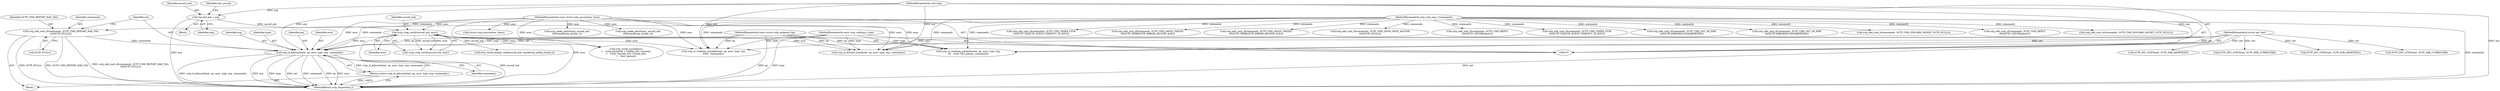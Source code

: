 digraph "0_linux_9de7922bc709eee2f609cd01d98aaedc4cf5ea74_2@pointer" {
"1000144" [label="(Call,sctp_sf_pdiscard(net, ep, asoc, type, arg, commands))"];
"1000108" [label="(MethodParameterIn,struct net *net)"];
"1000109" [label="(MethodParameterIn,const struct sctp_endpoint *ep)"];
"1000135" [label="(Call,sctp_vtag_verify(asconf_ack, asoc))"];
"1000116" [label="(Call,*asconf_ack = arg)"];
"1000112" [label="(MethodParameterIn,void *arg)"];
"1000110" [label="(MethodParameterIn,const struct sctp_association *asoc)"];
"1000111" [label="(MethodParameterIn,const sctp_subtype_t type)"];
"1000139" [label="(Call,sctp_add_cmd_sf(commands, SCTP_CMD_REPORT_BAD_TAG,\n\t\t\t\tSCTP_NULL()))"];
"1000113" [label="(MethodParameterIn,sctp_cmd_seq_t *commands)"];
"1000143" [label="(Return,return sctp_sf_pdiscard(net, ep, asoc, type, arg, commands);)"];
"1000334" [label="(Call,sctp_add_cmd_sf(commands, SCTP_CMD_SEND_NEXT_ASCONF,\n\t\t\t\t\tSCTP_NULL()))"];
"1000354" [label="(Call,sctp_add_cmd_sf(commands, SCTP_CMD_REPLY,\n\t\t\t\t\tSCTP_CHUNK(abort)))"];
"1000321" [label="(Call,sctp_add_cmd_sf(commands, SCTP_CMD_TIMER_STOP,\n\t\t\t\tSCTP_TO(SCTP_EVENT_TIMEOUT_T4_RTO)))"];
"1000141" [label="(Identifier,SCTP_CMD_REPORT_BAD_TAG)"];
"1000294" [label="(Call,sctp_add_cmd_sf(commands, SCTP_CMD_SET_SK_ERR,\n\t\t\t\tSCTP_ERROR(ECONNABORTED)))"];
"1000373" [label="(Call,SCTP_INC_STATS(net, SCTP_MIB_ABORTEDS))"];
"1000117" [label="(Identifier,asconf_ack)"];
"1000138" [label="(Block,)"];
"1000142" [label="(Call,SCTP_NULL())"];
"1000268" [label="(Call,sctp_make_abort(asoc, asconf_ack,\n\t\t\t\t\tsizeof(sctp_errhdr_t)))"];
"1000140" [label="(Identifier,commands)"];
"1000363" [label="(Call,sctp_add_cmd_sf(commands, SCTP_CMD_SET_SK_ERR,\n\t\t\t\tSCTP_ERROR(ECONNABORTED)))"];
"1000110" [label="(MethodParameterIn,const struct sctp_association *asoc)"];
"1000108" [label="(MethodParameterIn,struct net *net)"];
"1000173" [label="(Call,sctp_chunk_length_valid(asconf_ack, sizeof(sctp_addip_chunk_t)))"];
"1000118" [label="(Identifier,arg)"];
"1000136" [label="(Identifier,asconf_ack)"];
"1000359" [label="(Call,sctp_add_cmd_sf(commands, SCTP_CMD_DISCARD_PACKET, SCTP_NULL()))"];
"1000135" [label="(Call,sctp_vtag_verify(asconf_ack, asoc))"];
"1000150" [label="(Identifier,commands)"];
"1000113" [label="(MethodParameterIn,sctp_cmd_seq_t *commands)"];
"1000164" [label="(Call,sctp_sf_discard_chunk(net, ep, asoc, type, arg, commands))"];
"1000147" [label="(Identifier,asoc)"];
"1000111" [label="(MethodParameterIn,const sctp_subtype_t type)"];
"1000383" [label="(MethodReturn,sctp_disposition_t)"];
"1000112" [label="(MethodParameterIn,void *arg)"];
"1000280" [label="(Call,sctp_add_cmd_sf(commands, SCTP_CMD_REPLY,\n\t\t\t\t\tSCTP_CHUNK(abort)))"];
"1000290" [label="(Call,sctp_add_cmd_sf(commands, SCTP_CMD_DISCARD_PACKET, SCTP_NULL()))"];
"1000134" [label="(Call,!sctp_vtag_verify(asconf_ack, asoc))"];
"1000202" [label="(Call,sctp_verify_asconf(asoc,\n\t    (sctp_paramhdr_t *)addip_hdr->params,\n\t    (void *)asconf_ack->chunk_end,\n\t    &err_param))"];
"1000145" [label="(Identifier,net)"];
"1000149" [label="(Identifier,arg)"];
"1000376" [label="(Call,SCTP_DEC_STATS(net, SCTP_MIB_CURRESTAB))"];
"1000342" [label="(Call,sctp_make_abort(asoc, asconf_ack,\n\t\t\t\t\tsizeof(sctp_errhdr_t)))"];
"1000178" [label="(Call,sctp_sf_violation_chunklen(net, ep, asoc, type, arg,\n\t\t\t\t\t\t  commands))"];
"1000304" [label="(Call,SCTP_INC_STATS(net, SCTP_MIB_ABORTEDS))"];
"1000329" [label="(Call,(struct sctp_association *)asoc)"];
"1000116" [label="(Call,*asconf_ack = arg)"];
"1000139" [label="(Call,sctp_add_cmd_sf(commands, SCTP_CMD_REPORT_BAD_TAG,\n\t\t\t\tSCTP_NULL()))"];
"1000137" [label="(Identifier,asoc)"];
"1000307" [label="(Call,SCTP_DEC_STATS(net, SCTP_MIB_CURRESTAB))"];
"1000217" [label="(Call,sctp_sf_violation_paramlen(net, ep, asoc, type, arg,\n \t\t\t   (void *)err_param, commands))"];
"1000285" [label="(Call,sctp_add_cmd_sf(commands, SCTP_CMD_TIMER_STOP,\n\t\t\t\tSCTP_TO(SCTP_EVENT_TIMEOUT_T4_RTO)))"];
"1000148" [label="(Identifier,type)"];
"1000114" [label="(Block,)"];
"1000146" [label="(Identifier,ep)"];
"1000143" [label="(Return,return sctp_sf_pdiscard(net, ep, asoc, type, arg, commands);)"];
"1000121" [label="(Identifier,last_asconf)"];
"1000299" [label="(Call,sctp_add_cmd_sf(commands, SCTP_CMD_ASSOC_FAILED,\n\t\t\t\tSCTP_PERR(SCTP_ERROR_ASCONF_ACK)))"];
"1000109" [label="(MethodParameterIn,const struct sctp_endpoint *ep)"];
"1000368" [label="(Call,sctp_add_cmd_sf(commands, SCTP_CMD_ASSOC_FAILED,\n\t\t\t\tSCTP_PERR(SCTP_ERROR_ASCONF_ACK)))"];
"1000144" [label="(Call,sctp_sf_pdiscard(net, ep, asoc, type, arg, commands))"];
"1000144" -> "1000143"  [label="AST: "];
"1000144" -> "1000150"  [label="CFG: "];
"1000145" -> "1000144"  [label="AST: "];
"1000146" -> "1000144"  [label="AST: "];
"1000147" -> "1000144"  [label="AST: "];
"1000148" -> "1000144"  [label="AST: "];
"1000149" -> "1000144"  [label="AST: "];
"1000150" -> "1000144"  [label="AST: "];
"1000143" -> "1000144"  [label="CFG: "];
"1000144" -> "1000383"  [label="DDG: sctp_sf_pdiscard(net, ep, asoc, type, arg, commands)"];
"1000144" -> "1000383"  [label="DDG: arg"];
"1000144" -> "1000383"  [label="DDG: type"];
"1000144" -> "1000383"  [label="DDG: net"];
"1000144" -> "1000383"  [label="DDG: commands"];
"1000144" -> "1000383"  [label="DDG: ep"];
"1000144" -> "1000383"  [label="DDG: asoc"];
"1000144" -> "1000143"  [label="DDG: sctp_sf_pdiscard(net, ep, asoc, type, arg, commands)"];
"1000108" -> "1000144"  [label="DDG: net"];
"1000109" -> "1000144"  [label="DDG: ep"];
"1000135" -> "1000144"  [label="DDG: asoc"];
"1000110" -> "1000144"  [label="DDG: asoc"];
"1000111" -> "1000144"  [label="DDG: type"];
"1000112" -> "1000144"  [label="DDG: arg"];
"1000139" -> "1000144"  [label="DDG: commands"];
"1000113" -> "1000144"  [label="DDG: commands"];
"1000108" -> "1000107"  [label="AST: "];
"1000108" -> "1000383"  [label="DDG: net"];
"1000108" -> "1000164"  [label="DDG: net"];
"1000108" -> "1000178"  [label="DDG: net"];
"1000108" -> "1000217"  [label="DDG: net"];
"1000108" -> "1000304"  [label="DDG: net"];
"1000108" -> "1000307"  [label="DDG: net"];
"1000108" -> "1000373"  [label="DDG: net"];
"1000108" -> "1000376"  [label="DDG: net"];
"1000109" -> "1000107"  [label="AST: "];
"1000109" -> "1000383"  [label="DDG: ep"];
"1000109" -> "1000164"  [label="DDG: ep"];
"1000109" -> "1000178"  [label="DDG: ep"];
"1000109" -> "1000217"  [label="DDG: ep"];
"1000135" -> "1000134"  [label="AST: "];
"1000135" -> "1000137"  [label="CFG: "];
"1000136" -> "1000135"  [label="AST: "];
"1000137" -> "1000135"  [label="AST: "];
"1000134" -> "1000135"  [label="CFG: "];
"1000135" -> "1000383"  [label="DDG: asconf_ack"];
"1000135" -> "1000134"  [label="DDG: asconf_ack"];
"1000135" -> "1000134"  [label="DDG: asoc"];
"1000116" -> "1000135"  [label="DDG: asconf_ack"];
"1000110" -> "1000135"  [label="DDG: asoc"];
"1000135" -> "1000164"  [label="DDG: asoc"];
"1000135" -> "1000173"  [label="DDG: asconf_ack"];
"1000135" -> "1000178"  [label="DDG: asoc"];
"1000135" -> "1000202"  [label="DDG: asoc"];
"1000116" -> "1000114"  [label="AST: "];
"1000116" -> "1000118"  [label="CFG: "];
"1000117" -> "1000116"  [label="AST: "];
"1000118" -> "1000116"  [label="AST: "];
"1000121" -> "1000116"  [label="CFG: "];
"1000116" -> "1000383"  [label="DDG: arg"];
"1000112" -> "1000116"  [label="DDG: arg"];
"1000112" -> "1000107"  [label="AST: "];
"1000112" -> "1000383"  [label="DDG: arg"];
"1000112" -> "1000164"  [label="DDG: arg"];
"1000112" -> "1000178"  [label="DDG: arg"];
"1000112" -> "1000217"  [label="DDG: arg"];
"1000110" -> "1000107"  [label="AST: "];
"1000110" -> "1000383"  [label="DDG: asoc"];
"1000110" -> "1000164"  [label="DDG: asoc"];
"1000110" -> "1000178"  [label="DDG: asoc"];
"1000110" -> "1000202"  [label="DDG: asoc"];
"1000110" -> "1000217"  [label="DDG: asoc"];
"1000110" -> "1000268"  [label="DDG: asoc"];
"1000110" -> "1000329"  [label="DDG: asoc"];
"1000110" -> "1000342"  [label="DDG: asoc"];
"1000111" -> "1000107"  [label="AST: "];
"1000111" -> "1000383"  [label="DDG: type"];
"1000111" -> "1000164"  [label="DDG: type"];
"1000111" -> "1000178"  [label="DDG: type"];
"1000111" -> "1000217"  [label="DDG: type"];
"1000139" -> "1000138"  [label="AST: "];
"1000139" -> "1000142"  [label="CFG: "];
"1000140" -> "1000139"  [label="AST: "];
"1000141" -> "1000139"  [label="AST: "];
"1000142" -> "1000139"  [label="AST: "];
"1000145" -> "1000139"  [label="CFG: "];
"1000139" -> "1000383"  [label="DDG: SCTP_NULL()"];
"1000139" -> "1000383"  [label="DDG: SCTP_CMD_REPORT_BAD_TAG"];
"1000139" -> "1000383"  [label="DDG: sctp_add_cmd_sf(commands, SCTP_CMD_REPORT_BAD_TAG,\n\t\t\t\tSCTP_NULL())"];
"1000113" -> "1000139"  [label="DDG: commands"];
"1000113" -> "1000107"  [label="AST: "];
"1000113" -> "1000383"  [label="DDG: commands"];
"1000113" -> "1000164"  [label="DDG: commands"];
"1000113" -> "1000178"  [label="DDG: commands"];
"1000113" -> "1000217"  [label="DDG: commands"];
"1000113" -> "1000280"  [label="DDG: commands"];
"1000113" -> "1000285"  [label="DDG: commands"];
"1000113" -> "1000290"  [label="DDG: commands"];
"1000113" -> "1000294"  [label="DDG: commands"];
"1000113" -> "1000299"  [label="DDG: commands"];
"1000113" -> "1000321"  [label="DDG: commands"];
"1000113" -> "1000334"  [label="DDG: commands"];
"1000113" -> "1000354"  [label="DDG: commands"];
"1000113" -> "1000359"  [label="DDG: commands"];
"1000113" -> "1000363"  [label="DDG: commands"];
"1000113" -> "1000368"  [label="DDG: commands"];
"1000143" -> "1000138"  [label="AST: "];
"1000383" -> "1000143"  [label="CFG: "];
"1000143" -> "1000383"  [label="DDG: <RET>"];
}
